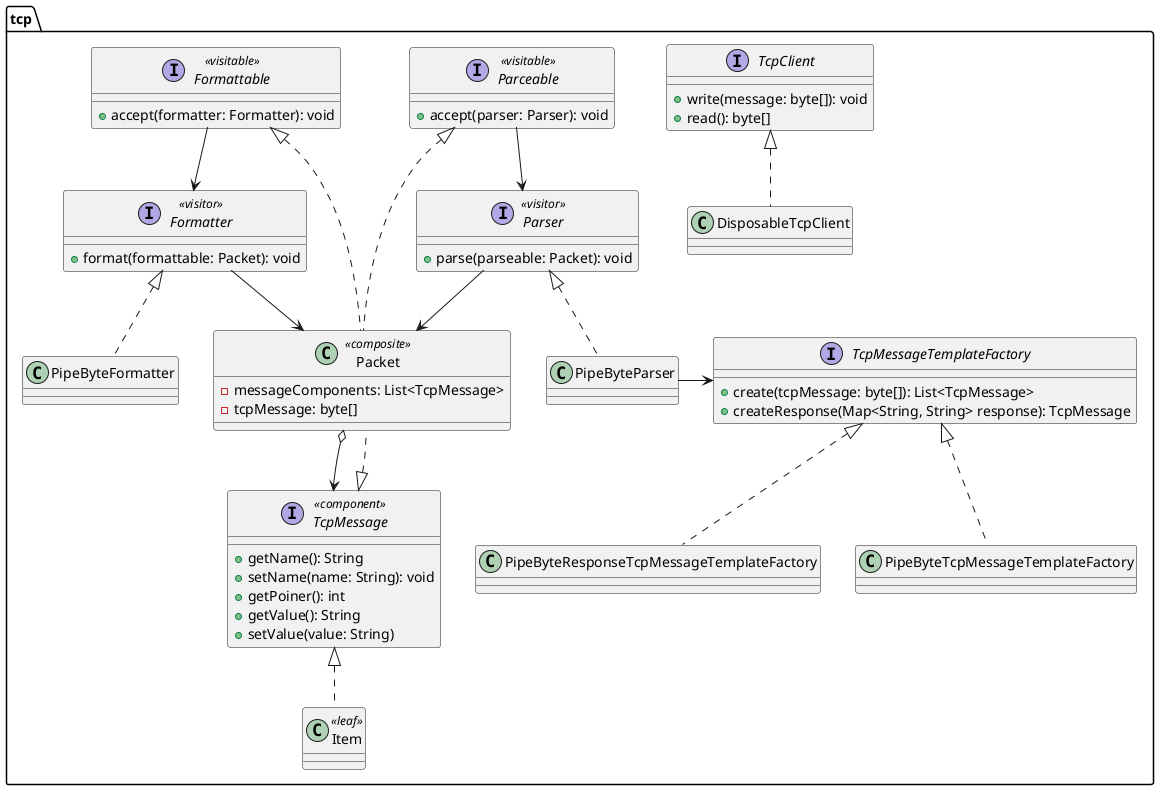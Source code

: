 @startuml

package tcp {
    interface TcpClient {
        ' create Socket before writing
        + write(message: byte[]): void
        ' dispose Socket after reading
        + read(): byte[]
    }

    class DisposableTcpClient implements TcpClient {
    }

    ' Parsing & Formatting: Visitor Pattern
    interface Parceable <<visitable>> {
        + accept(parser: Parser): void
    }

    interface Formattable <<visitable>> {
        + accept(formatter: Formatter): void
    }

    interface Parser <<visitor>> {
        + parse(parseable: Packet): void
    }

    class PipeByteParser implements Parser {
    }

    interface Formatter <<visitor>> {
        + format(formattable: Packet): void
    }

    class PipeByteFormatter implements Formatter {
    }

    ' Tcp Message: Composite Pattern
    interface TcpMessage <<component>> {
        + getName(): String
        + setName(name: String): void
        + getPoiner(): int
        + getValue(): String
        + setValue(value: String)
    }

    class Packet <<composite>> implements Parceable, Formattable, TcpMessage {
        - messageComponents: List<TcpMessage>
        - tcpMessage: byte[]
    }

    class Item <<leaf>> implements TcpMessage {}

    interface TcpMessageTemplateFactory {
        + create(tcpMessage: byte[]): List<TcpMessage>
        + createResponse(Map<String, String> response): TcpMessage
    }

    class PipeByteTcpMessageTemplateFactory implements TcpMessageTemplateFactory {
    }

    class PipeByteResponseTcpMessageTemplateFactory implements TcpMessageTemplateFactory {
    }

    Packet o-down-> TcpMessage
    Parceable -down-> Parser
    Formattable -down-> Formatter
    Parser -down-> Packet
    PipeByteParser -right-> TcpMessageTemplateFactory

    Formatter -down-> Packet
}
@enduml
